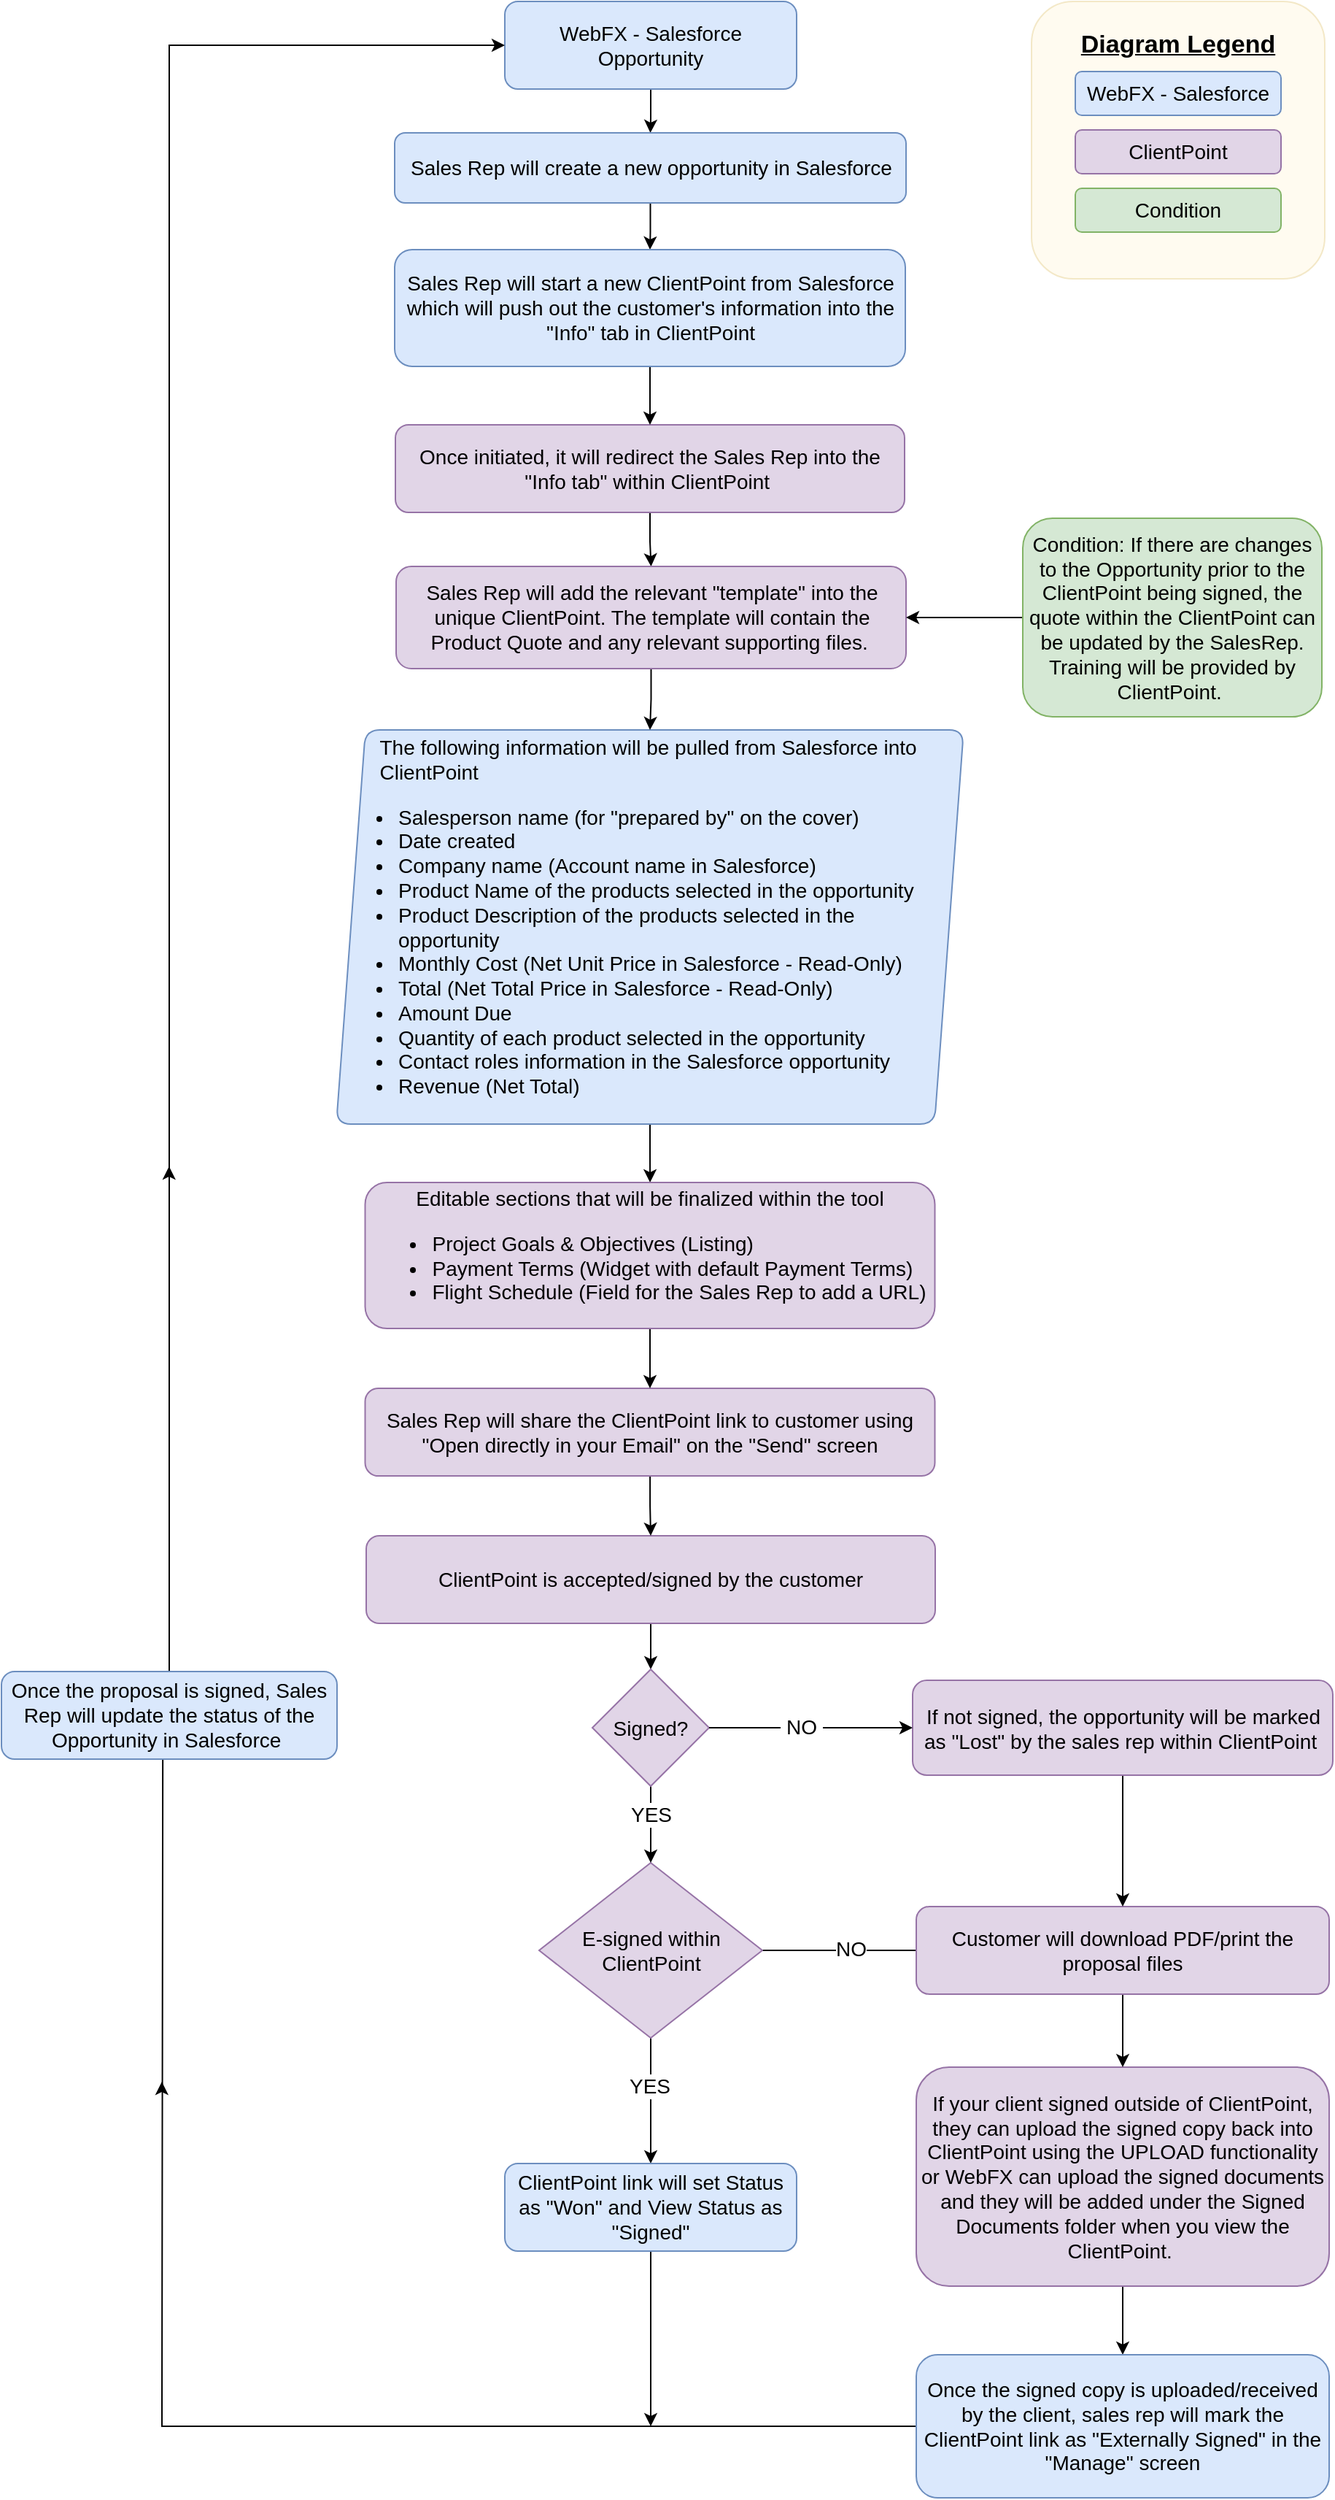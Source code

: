 <mxfile version="14.6.10" type="device"><diagram id="C5RBs43oDa-KdzZeNtuy" name="Page-1"><mxGraphModel dx="1673" dy="845" grid="1" gridSize="10" guides="1" tooltips="1" connect="1" arrows="1" fold="1" page="1" pageScale="1" pageWidth="827" pageHeight="1169" math="0" shadow="0"><root><mxCell id="WIyWlLk6GJQsqaUBKTNV-0"/><mxCell id="WIyWlLk6GJQsqaUBKTNV-1" parent="WIyWlLk6GJQsqaUBKTNV-0"/><mxCell id="WwfYfwxITreM6cB-8bn5-47" value="" style="rounded=1;whiteSpace=wrap;html=1;fontSize=17;fillColor=#fff2cc;strokeColor=#d6b656;opacity=30;" parent="WIyWlLk6GJQsqaUBKTNV-1" vertex="1"><mxGeometry x="746" y="30" width="201" height="190" as="geometry"/></mxCell><mxCell id="WwfYfwxITreM6cB-8bn5-28" value="" style="edgeStyle=orthogonalEdgeStyle;rounded=0;orthogonalLoop=1;jettySize=auto;html=1;" parent="WIyWlLk6GJQsqaUBKTNV-1" source="WIyWlLk6GJQsqaUBKTNV-3" target="WwfYfwxITreM6cB-8bn5-16" edge="1"><mxGeometry relative="1" as="geometry"/></mxCell><mxCell id="WIyWlLk6GJQsqaUBKTNV-3" value="&lt;span style=&quot;font-size: 14px&quot;&gt;WebFX - Salesforce Opportunity&lt;/span&gt;" style="rounded=1;whiteSpace=wrap;html=1;fontSize=14;glass=0;strokeWidth=1;shadow=0;fillColor=#dae8fc;strokeColor=#6c8ebf;" parent="WIyWlLk6GJQsqaUBKTNV-1" vertex="1"><mxGeometry x="385" y="30" width="200" height="60" as="geometry"/></mxCell><mxCell id="WwfYfwxITreM6cB-8bn5-41" value="" style="edgeStyle=orthogonalEdgeStyle;rounded=0;orthogonalLoop=1;jettySize=auto;html=1;" parent="WIyWlLk6GJQsqaUBKTNV-1" source="OFuef5mrVKZ3eXrWZkGz-1" target="WwfYfwxITreM6cB-8bn5-40" edge="1"><mxGeometry relative="1" as="geometry"/></mxCell><mxCell id="OFuef5mrVKZ3eXrWZkGz-1" value="&lt;div&gt;&amp;nbsp; &amp;nbsp; &amp;nbsp; &amp;nbsp;The following information will be pulled from Salesforce into&lt;/div&gt;&lt;div&gt;&amp;nbsp; &amp;nbsp; &amp;nbsp; &amp;nbsp;ClientPoint&amp;nbsp;&lt;/div&gt;&lt;ul&gt;&lt;li&gt;&lt;span&gt;Salesperson name (for &quot;prepared by&quot; on the cover)&lt;/span&gt;&lt;br&gt;&lt;/li&gt;&lt;li&gt;Date created&lt;/li&gt;&lt;li&gt;Company name (Account name in Salesforce)&lt;/li&gt;&lt;li&gt;Product Name of the products selected in the opportunity&lt;/li&gt;&lt;li&gt;Product Description of the products selected in the opportunity&amp;nbsp;&lt;/li&gt;&lt;li&gt;Monthly Cost (Net Unit Price in Salesforce - Read-Only)&lt;/li&gt;&lt;li&gt;Total (Net Total Price in Salesforce - Read-Only)&lt;/li&gt;&lt;li&gt;Amount Due&lt;/li&gt;&lt;li&gt;Quantity of each product selected in the opportunity&lt;/li&gt;&lt;li&gt;Contact roles information in the Salesforce opportunity&lt;/li&gt;&lt;li&gt;Revenue (Net Total)&amp;nbsp;&lt;/li&gt;&lt;/ul&gt;" style="shape=parallelogram;perimeter=parallelogramPerimeter;whiteSpace=wrap;html=1;fixedSize=1;rounded=1;shadow=0;strokeWidth=1;glass=0;align=left;fontSize=14;fillColor=#dae8fc;strokeColor=#6c8ebf;" parent="WIyWlLk6GJQsqaUBKTNV-1" vertex="1"><mxGeometry x="269.5" y="529" width="430" height="270" as="geometry"/></mxCell><mxCell id="OFuef5mrVKZ3eXrWZkGz-88" value="" style="edgeStyle=orthogonalEdgeStyle;rounded=0;orthogonalLoop=1;jettySize=auto;html=1;fontSize=14;entryX=0.5;entryY=0;entryDx=0;entryDy=0;exitX=0.5;exitY=1;exitDx=0;exitDy=0;" parent="WIyWlLk6GJQsqaUBKTNV-1" source="OFuef5mrVKZ3eXrWZkGz-109" target="OFuef5mrVKZ3eXrWZkGz-113" edge="1"><mxGeometry relative="1" as="geometry"><Array as="points"/><mxPoint x="479.483" y="1424.986" as="sourcePoint"/><mxPoint x="479.5" y="1495" as="targetPoint"/></mxGeometry></mxCell><mxCell id="OFuef5mrVKZ3eXrWZkGz-90" value="YES" style="edgeLabel;html=1;align=center;verticalAlign=middle;resizable=0;points=[];fontSize=14;" parent="OFuef5mrVKZ3eXrWZkGz-88" vertex="1" connectable="0"><mxGeometry x="-0.393" y="-1" relative="1" as="geometry"><mxPoint y="7" as="offset"/></mxGeometry></mxCell><mxCell id="OFuef5mrVKZ3eXrWZkGz-89" style="edgeStyle=orthogonalEdgeStyle;rounded=0;orthogonalLoop=1;jettySize=auto;html=1;fontSize=14;entryX=0;entryY=0.5;entryDx=0;entryDy=0;exitX=1;exitY=0.5;exitDx=0;exitDy=0;" parent="WIyWlLk6GJQsqaUBKTNV-1" source="OFuef5mrVKZ3eXrWZkGz-109" edge="1"><mxGeometry relative="1" as="geometry"><mxPoint x="686.0" y="1365" as="targetPoint"/><mxPoint x="516.0" y="1365" as="sourcePoint"/></mxGeometry></mxCell><mxCell id="OFuef5mrVKZ3eXrWZkGz-91" value="NO" style="edgeLabel;html=1;align=center;verticalAlign=middle;resizable=0;points=[];fontSize=14;" parent="OFuef5mrVKZ3eXrWZkGz-89" vertex="1" connectable="0"><mxGeometry x="-0.733" y="1" relative="1" as="geometry"><mxPoint x="44" as="offset"/></mxGeometry></mxCell><mxCell id="WwfYfwxITreM6cB-8bn5-50" value="" style="edgeStyle=orthogonalEdgeStyle;rounded=0;orthogonalLoop=1;jettySize=auto;html=1;fontSize=17;" parent="WIyWlLk6GJQsqaUBKTNV-1" source="OFuef5mrVKZ3eXrWZkGz-93" target="OFuef5mrVKZ3eXrWZkGz-96" edge="1"><mxGeometry relative="1" as="geometry"/></mxCell><mxCell id="OFuef5mrVKZ3eXrWZkGz-93" value="If your client signed outside of ClientPoint, they can upload the signed copy back into ClientPoint using the UPLOAD functionality or WebFX can upload the signed documents and they will be added under the Signed Documents folder when you view the ClientPoint.&amp;nbsp;" style="rounded=1;whiteSpace=wrap;html=1;fontSize=14;align=center;fillColor=#e1d5e7;strokeColor=#9673a6;" parent="WIyWlLk6GJQsqaUBKTNV-1" vertex="1"><mxGeometry x="667" y="1445" width="283" height="150" as="geometry"/></mxCell><mxCell id="WwfYfwxITreM6cB-8bn5-27" style="edgeStyle=orthogonalEdgeStyle;rounded=0;orthogonalLoop=1;jettySize=auto;html=1;entryX=0.481;entryY=0.978;entryDx=0;entryDy=0;entryPerimeter=0;exitX=0;exitY=0.5;exitDx=0;exitDy=0;" parent="WIyWlLk6GJQsqaUBKTNV-1" source="OFuef5mrVKZ3eXrWZkGz-96" edge="1"><mxGeometry relative="1" as="geometry"><mxPoint x="150.63" y="1192.68" as="targetPoint"/><mxPoint x="626" y="1679" as="sourcePoint"/><Array as="points"><mxPoint x="150" y="1679"/><mxPoint x="150" y="1201"/></Array></mxGeometry></mxCell><mxCell id="OFuef5mrVKZ3eXrWZkGz-96" value="Once the signed copy is uploaded/received by the client, sales rep will mark the ClientPoint link as &quot;Externally Signed&quot; in the &quot;Manage&quot; screen" style="rounded=1;whiteSpace=wrap;html=1;fontSize=14;align=center;fillColor=#dae8fc;strokeColor=#6c8ebf;" parent="WIyWlLk6GJQsqaUBKTNV-1" vertex="1"><mxGeometry x="667" y="1642" width="283" height="98" as="geometry"/></mxCell><mxCell id="WwfYfwxITreM6cB-8bn5-35" style="edgeStyle=orthogonalEdgeStyle;rounded=0;orthogonalLoop=1;jettySize=auto;html=1;entryX=0;entryY=0.5;entryDx=0;entryDy=0;exitX=0.5;exitY=0;exitDx=0;exitDy=0;" parent="WIyWlLk6GJQsqaUBKTNV-1" source="OFuef5mrVKZ3eXrWZkGz-97" target="WIyWlLk6GJQsqaUBKTNV-3" edge="1"><mxGeometry relative="1" as="geometry"><mxPoint x="150.143" y="1097" as="sourcePoint"/><mxPoint x="385" y="20" as="targetPoint"/><Array as="points"><mxPoint x="155" y="60"/></Array></mxGeometry></mxCell><mxCell id="OFuef5mrVKZ3eXrWZkGz-97" value="Once the proposal is signed, Sales Rep will update the status of the Opportunity in Salesforce&amp;nbsp;" style="rounded=1;whiteSpace=wrap;html=1;fontSize=14;align=center;fillColor=#dae8fc;strokeColor=#6c8ebf;" parent="WIyWlLk6GJQsqaUBKTNV-1" vertex="1"><mxGeometry x="40" y="1174" width="230" height="60" as="geometry"/></mxCell><mxCell id="WwfYfwxITreM6cB-8bn5-24" value="" style="edgeStyle=orthogonalEdgeStyle;rounded=0;orthogonalLoop=1;jettySize=auto;html=1;" parent="WIyWlLk6GJQsqaUBKTNV-1" source="OFuef5mrVKZ3eXrWZkGz-108" target="WwfYfwxITreM6cB-8bn5-20" edge="1"><mxGeometry relative="1" as="geometry"/></mxCell><mxCell id="OFuef5mrVKZ3eXrWZkGz-108" value="ClientPoint is accepted/signed by the customer" style="rounded=1;whiteSpace=wrap;html=1;fontSize=14;fillColor=#e1d5e7;strokeColor=#9673a6;" parent="WIyWlLk6GJQsqaUBKTNV-1" vertex="1"><mxGeometry x="290" y="1081" width="390" height="60" as="geometry"/></mxCell><mxCell id="OFuef5mrVKZ3eXrWZkGz-109" value="E-signed within ClientPoint" style="rhombus;whiteSpace=wrap;html=1;fontSize=14;align=center;fillColor=#e1d5e7;strokeColor=#9673a6;" parent="WIyWlLk6GJQsqaUBKTNV-1" vertex="1"><mxGeometry x="408.5" y="1305" width="153" height="120" as="geometry"/></mxCell><mxCell id="WwfYfwxITreM6cB-8bn5-49" value="" style="edgeStyle=orthogonalEdgeStyle;rounded=0;orthogonalLoop=1;jettySize=auto;html=1;fontSize=17;" parent="WIyWlLk6GJQsqaUBKTNV-1" source="OFuef5mrVKZ3eXrWZkGz-110" target="OFuef5mrVKZ3eXrWZkGz-93" edge="1"><mxGeometry relative="1" as="geometry"/></mxCell><mxCell id="OFuef5mrVKZ3eXrWZkGz-110" value="Customer will download PDF/print the proposal files" style="rounded=1;whiteSpace=wrap;html=1;fontSize=14;align=center;fillColor=#e1d5e7;strokeColor=#9673a6;" parent="WIyWlLk6GJQsqaUBKTNV-1" vertex="1"><mxGeometry x="667" y="1335" width="283" height="60" as="geometry"/></mxCell><mxCell id="WwfYfwxITreM6cB-8bn5-34" style="edgeStyle=orthogonalEdgeStyle;rounded=0;orthogonalLoop=1;jettySize=auto;html=1;exitX=0.5;exitY=1;exitDx=0;exitDy=0;" parent="WIyWlLk6GJQsqaUBKTNV-1" source="OFuef5mrVKZ3eXrWZkGz-113" edge="1"><mxGeometry relative="1" as="geometry"><mxPoint x="485" y="1691" as="targetPoint"/><mxPoint x="485" y="1569" as="sourcePoint"/></mxGeometry></mxCell><mxCell id="OFuef5mrVKZ3eXrWZkGz-113" value="ClientPoint link will set Status as &quot;Won&quot; and View Status as &quot;Signed&quot;" style="rounded=1;whiteSpace=wrap;html=1;fontSize=14;align=center;fillColor=#dae8fc;strokeColor=#6c8ebf;" parent="WIyWlLk6GJQsqaUBKTNV-1" vertex="1"><mxGeometry x="385" y="1511" width="200" height="60" as="geometry"/></mxCell><mxCell id="WwfYfwxITreM6cB-8bn5-31" value="" style="edgeStyle=orthogonalEdgeStyle;rounded=0;orthogonalLoop=1;jettySize=auto;html=1;" parent="WIyWlLk6GJQsqaUBKTNV-1" source="WwfYfwxITreM6cB-8bn5-1" target="WwfYfwxITreM6cB-8bn5-2" edge="1"><mxGeometry relative="1" as="geometry"/></mxCell><mxCell id="WwfYfwxITreM6cB-8bn5-1" value="Once initiated, it will redirect the Sales Rep into the &quot;Info tab&quot; within ClientPoint&amp;nbsp;" style="rounded=1;whiteSpace=wrap;html=1;fontSize=14;glass=0;strokeWidth=1;shadow=0;fillColor=#e1d5e7;strokeColor=#9673a6;" parent="WIyWlLk6GJQsqaUBKTNV-1" vertex="1"><mxGeometry x="310" y="320" width="349" height="60" as="geometry"/></mxCell><mxCell id="WwfYfwxITreM6cB-8bn5-32" value="" style="edgeStyle=orthogonalEdgeStyle;rounded=0;orthogonalLoop=1;jettySize=auto;html=1;" parent="WIyWlLk6GJQsqaUBKTNV-1" source="WwfYfwxITreM6cB-8bn5-2" target="OFuef5mrVKZ3eXrWZkGz-1" edge="1"><mxGeometry relative="1" as="geometry"/></mxCell><mxCell id="WwfYfwxITreM6cB-8bn5-2" value="Sales Rep will add the relevant &quot;template&quot; into the unique ClientPoint. The template will contain the Product Quote and any relevant supporting files.&amp;nbsp;" style="rounded=1;whiteSpace=wrap;html=1;fontSize=14;glass=0;strokeWidth=1;shadow=0;fillColor=#e1d5e7;strokeColor=#9673a6;" parent="WIyWlLk6GJQsqaUBKTNV-1" vertex="1"><mxGeometry x="310.5" y="417" width="349.5" height="70" as="geometry"/></mxCell><mxCell id="WwfYfwxITreM6cB-8bn5-5" value="" style="edgeStyle=orthogonalEdgeStyle;rounded=0;orthogonalLoop=1;jettySize=auto;html=1;" parent="WIyWlLk6GJQsqaUBKTNV-1" source="WwfYfwxITreM6cB-8bn5-4" target="WwfYfwxITreM6cB-8bn5-2" edge="1"><mxGeometry relative="1" as="geometry"/></mxCell><mxCell id="WwfYfwxITreM6cB-8bn5-4" value="Condition: If there are changes to the Opportunity prior to the ClientPoint being signed, the quote within the ClientPoint can be updated by the SalesRep. Training will be provided by ClientPoint.&amp;nbsp;" style="rounded=1;whiteSpace=wrap;html=1;fontSize=14;glass=0;strokeWidth=1;shadow=0;fillColor=#d5e8d4;strokeColor=#82b366;align=center;" parent="WIyWlLk6GJQsqaUBKTNV-1" vertex="1"><mxGeometry x="740" y="384" width="205" height="136" as="geometry"/></mxCell><mxCell id="WwfYfwxITreM6cB-8bn5-13" value="" style="endArrow=classic;html=1;" parent="WIyWlLk6GJQsqaUBKTNV-1" edge="1"><mxGeometry width="50" height="50" relative="1" as="geometry"><mxPoint x="149.92" y="1462" as="sourcePoint"/><mxPoint x="149.92" y="1455" as="targetPoint"/></mxGeometry></mxCell><mxCell id="WwfYfwxITreM6cB-8bn5-29" value="" style="edgeStyle=orthogonalEdgeStyle;rounded=0;orthogonalLoop=1;jettySize=auto;html=1;" parent="WIyWlLk6GJQsqaUBKTNV-1" source="WwfYfwxITreM6cB-8bn5-16" target="WwfYfwxITreM6cB-8bn5-19" edge="1"><mxGeometry relative="1" as="geometry"/></mxCell><mxCell id="WwfYfwxITreM6cB-8bn5-16" value="&lt;span&gt;Sales Rep will create a new opportunity in Salesforce&lt;/span&gt;" style="rounded=1;whiteSpace=wrap;html=1;fontSize=14;glass=0;strokeWidth=1;shadow=0;flipH=1;labelBorderColor=none;fillColor=#dae8fc;strokeColor=#6c8ebf;" parent="WIyWlLk6GJQsqaUBKTNV-1" vertex="1"><mxGeometry x="309.5" y="120" width="350.5" height="48" as="geometry"/></mxCell><mxCell id="WwfYfwxITreM6cB-8bn5-30" value="" style="edgeStyle=orthogonalEdgeStyle;rounded=0;orthogonalLoop=1;jettySize=auto;html=1;" parent="WIyWlLk6GJQsqaUBKTNV-1" source="WwfYfwxITreM6cB-8bn5-19" target="WwfYfwxITreM6cB-8bn5-1" edge="1"><mxGeometry relative="1" as="geometry"/></mxCell><mxCell id="WwfYfwxITreM6cB-8bn5-19" value="Sales Rep will start a new ClientPoint from Salesforce which will push out the customer's information into the &quot;Info&quot; tab in ClientPoint" style="rounded=1;whiteSpace=wrap;html=1;fontSize=14;glass=0;strokeWidth=1;shadow=0;flipH=1;labelBorderColor=none;fillColor=#dae8fc;strokeColor=#6c8ebf;" parent="WIyWlLk6GJQsqaUBKTNV-1" vertex="1"><mxGeometry x="309.5" y="200" width="350" height="80" as="geometry"/></mxCell><mxCell id="WwfYfwxITreM6cB-8bn5-25" value="" style="edgeStyle=orthogonalEdgeStyle;rounded=0;orthogonalLoop=1;jettySize=auto;html=1;" parent="WIyWlLk6GJQsqaUBKTNV-1" source="WwfYfwxITreM6cB-8bn5-20" target="OFuef5mrVKZ3eXrWZkGz-109" edge="1"><mxGeometry relative="1" as="geometry"/></mxCell><mxCell id="WwfYfwxITreM6cB-8bn5-26" value="YES" style="edgeLabel;html=1;align=center;verticalAlign=middle;resizable=0;points=[];fontSize=14;" parent="WwfYfwxITreM6cB-8bn5-25" vertex="1" connectable="0"><mxGeometry x="-0.278" relative="1" as="geometry"><mxPoint as="offset"/></mxGeometry></mxCell><mxCell id="WwfYfwxITreM6cB-8bn5-20" value="Signed?" style="rhombus;whiteSpace=wrap;html=1;labelBorderColor=none;fillColor=#e1d5e7;strokeColor=#9673a6;fontSize=14;" parent="WIyWlLk6GJQsqaUBKTNV-1" vertex="1"><mxGeometry x="445" y="1172.5" width="80" height="80" as="geometry"/></mxCell><mxCell id="WwfYfwxITreM6cB-8bn5-48" value="" style="edgeStyle=orthogonalEdgeStyle;rounded=0;orthogonalLoop=1;jettySize=auto;html=1;fontSize=17;" parent="WIyWlLk6GJQsqaUBKTNV-1" source="WwfYfwxITreM6cB-8bn5-21" target="OFuef5mrVKZ3eXrWZkGz-110" edge="1"><mxGeometry relative="1" as="geometry"/></mxCell><mxCell id="WwfYfwxITreM6cB-8bn5-21" value="If not signed, the opportunity will be marked as &quot;Lost&quot; by the sales rep within ClientPoint&amp;nbsp;" style="rounded=1;whiteSpace=wrap;html=1;labelBorderColor=none;fillColor=#e1d5e7;strokeColor=#9673a6;fontSize=14;" parent="WIyWlLk6GJQsqaUBKTNV-1" vertex="1"><mxGeometry x="664.5" y="1180" width="288" height="65" as="geometry"/></mxCell><mxCell id="WwfYfwxITreM6cB-8bn5-22" style="edgeStyle=orthogonalEdgeStyle;rounded=0;orthogonalLoop=1;jettySize=auto;html=1;exitX=1;exitY=0.5;exitDx=0;exitDy=0;labelBorderColor=none;entryX=0;entryY=0.5;entryDx=0;entryDy=0;" parent="WIyWlLk6GJQsqaUBKTNV-1" source="WwfYfwxITreM6cB-8bn5-20" target="WwfYfwxITreM6cB-8bn5-21" edge="1"><mxGeometry relative="1" as="geometry"><mxPoint x="559" y="1213" as="targetPoint"/><mxPoint x="485" y="1212.5" as="sourcePoint"/><Array as="points"/></mxGeometry></mxCell><mxCell id="WwfYfwxITreM6cB-8bn5-23" value="&amp;nbsp;NO&amp;nbsp;" style="edgeLabel;html=1;align=center;verticalAlign=middle;resizable=0;points=[];labelBorderColor=none;fontSize=14;" parent="WwfYfwxITreM6cB-8bn5-22" vertex="1" connectable="0"><mxGeometry x="-0.239" y="1" relative="1" as="geometry"><mxPoint x="10" as="offset"/></mxGeometry></mxCell><mxCell id="WwfYfwxITreM6cB-8bn5-38" value="" style="edgeStyle=orthogonalEdgeStyle;rounded=0;orthogonalLoop=1;jettySize=auto;html=1;" parent="WIyWlLk6GJQsqaUBKTNV-1" source="WwfYfwxITreM6cB-8bn5-36" target="OFuef5mrVKZ3eXrWZkGz-108" edge="1"><mxGeometry relative="1" as="geometry"/></mxCell><mxCell id="WwfYfwxITreM6cB-8bn5-36" value="Sales Rep will share the ClientPoint link to customer using &quot;Open directly in your Email&quot; on the &quot;Send&quot; screen" style="rounded=1;whiteSpace=wrap;html=1;fontSize=14;fillColor=#e1d5e7;strokeColor=#9673a6;" parent="WIyWlLk6GJQsqaUBKTNV-1" vertex="1"><mxGeometry x="289.25" y="980" width="390.5" height="60" as="geometry"/></mxCell><mxCell id="WwfYfwxITreM6cB-8bn5-42" value="" style="edgeStyle=orthogonalEdgeStyle;rounded=0;orthogonalLoop=1;jettySize=auto;html=1;" parent="WIyWlLk6GJQsqaUBKTNV-1" source="WwfYfwxITreM6cB-8bn5-40" target="WwfYfwxITreM6cB-8bn5-36" edge="1"><mxGeometry relative="1" as="geometry"/></mxCell><mxCell id="WwfYfwxITreM6cB-8bn5-40" value="&lt;div&gt;Editable sections that will be finalized within the tool&lt;/div&gt;&lt;div style=&quot;text-align: left&quot;&gt;&lt;ul&gt;&lt;li&gt;Project Goals &amp;amp; Objectives (Listing)&lt;/li&gt;&lt;li&gt;Payment Terms (Widget with default Payment Terms)&lt;/li&gt;&lt;li&gt;Flight Schedule (Field for the Sales Rep to add a URL)&lt;/li&gt;&lt;/ul&gt;&lt;/div&gt;" style="rounded=1;whiteSpace=wrap;html=1;fontSize=14;fillColor=#e1d5e7;strokeColor=#9673a6;" parent="WIyWlLk6GJQsqaUBKTNV-1" vertex="1"><mxGeometry x="289.25" y="839" width="390.5" height="100" as="geometry"/></mxCell><mxCell id="WwfYfwxITreM6cB-8bn5-43" value="WebFX - Salesforce" style="rounded=1;whiteSpace=wrap;html=1;fontSize=14;fillColor=#dae8fc;strokeColor=#6c8ebf;" parent="WIyWlLk6GJQsqaUBKTNV-1" vertex="1"><mxGeometry x="776" y="78" width="141" height="30" as="geometry"/></mxCell><mxCell id="WwfYfwxITreM6cB-8bn5-44" value="ClientPoint" style="rounded=1;whiteSpace=wrap;html=1;fontSize=14;fillColor=#e1d5e7;strokeColor=#9673a6;" parent="WIyWlLk6GJQsqaUBKTNV-1" vertex="1"><mxGeometry x="776" y="118" width="141" height="30" as="geometry"/></mxCell><mxCell id="WwfYfwxITreM6cB-8bn5-45" value="Condition" style="rounded=1;whiteSpace=wrap;html=1;fontSize=14;fillColor=#d5e8d4;strokeColor=#82b366;" parent="WIyWlLk6GJQsqaUBKTNV-1" vertex="1"><mxGeometry x="776" y="158" width="141" height="30" as="geometry"/></mxCell><mxCell id="WwfYfwxITreM6cB-8bn5-46" value="Diagram Legend" style="text;html=1;strokeColor=none;fillColor=none;align=center;verticalAlign=middle;whiteSpace=wrap;rounded=0;fontSize=17;fontStyle=5" parent="WIyWlLk6GJQsqaUBKTNV-1" vertex="1"><mxGeometry x="776" y="50" width="141" height="20" as="geometry"/></mxCell><mxCell id="R6jlBFZE7T1_DMyWD9y3-0" value="" style="endArrow=classic;html=1;" edge="1" parent="WIyWlLk6GJQsqaUBKTNV-1"><mxGeometry width="50" height="50" relative="1" as="geometry"><mxPoint x="154.88" y="835" as="sourcePoint"/><mxPoint x="154.88" y="828" as="targetPoint"/></mxGeometry></mxCell></root></mxGraphModel></diagram></mxfile>